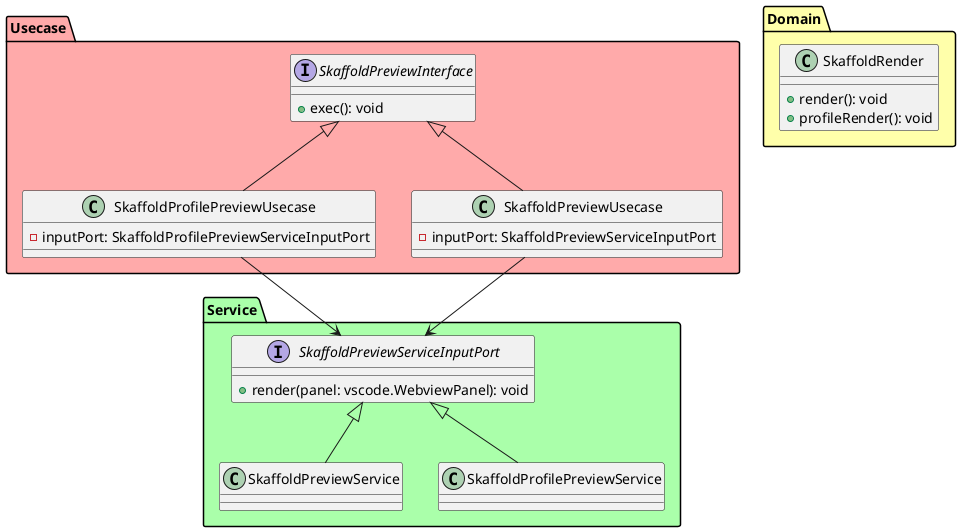 @startuml

package Usecase #FFAAAA {
  interface SkaffoldPreviewInterface {
    + exec(): void
  }

  class SkaffoldPreviewUsecase {
    - inputPort: SkaffoldPreviewServiceInputPort
  }

  class SkaffoldProfilePreviewUsecase {
    - inputPort: SkaffoldProfilePreviewServiceInputPort
  }

  SkaffoldPreviewInterface <|-down- SkaffoldPreviewUsecase
  SkaffoldPreviewInterface <|-down- SkaffoldProfilePreviewUsecase
}

package Service #AAFFAA {
  interface SkaffoldPreviewServiceInputPort {
    + render(panel: vscode.WebviewPanel): void
  }

  class SkaffoldPreviewService {
  }

  SkaffoldPreviewServiceInputPort <-up- SkaffoldPreviewUsecase
  SkaffoldPreviewServiceInputPort <|-down- SkaffoldPreviewService

  class SkaffoldProfilePreviewService {

  }

  SkaffoldPreviewServiceInputPort <-up- SkaffoldProfilePreviewUsecase
  SkaffoldPreviewServiceInputPort <|-down- SkaffoldProfilePreviewService
}

package Domain #FFFFAA {
  class SkaffoldRender {
    + render(): void
    + profileRender(): void
  }

}

@enduml